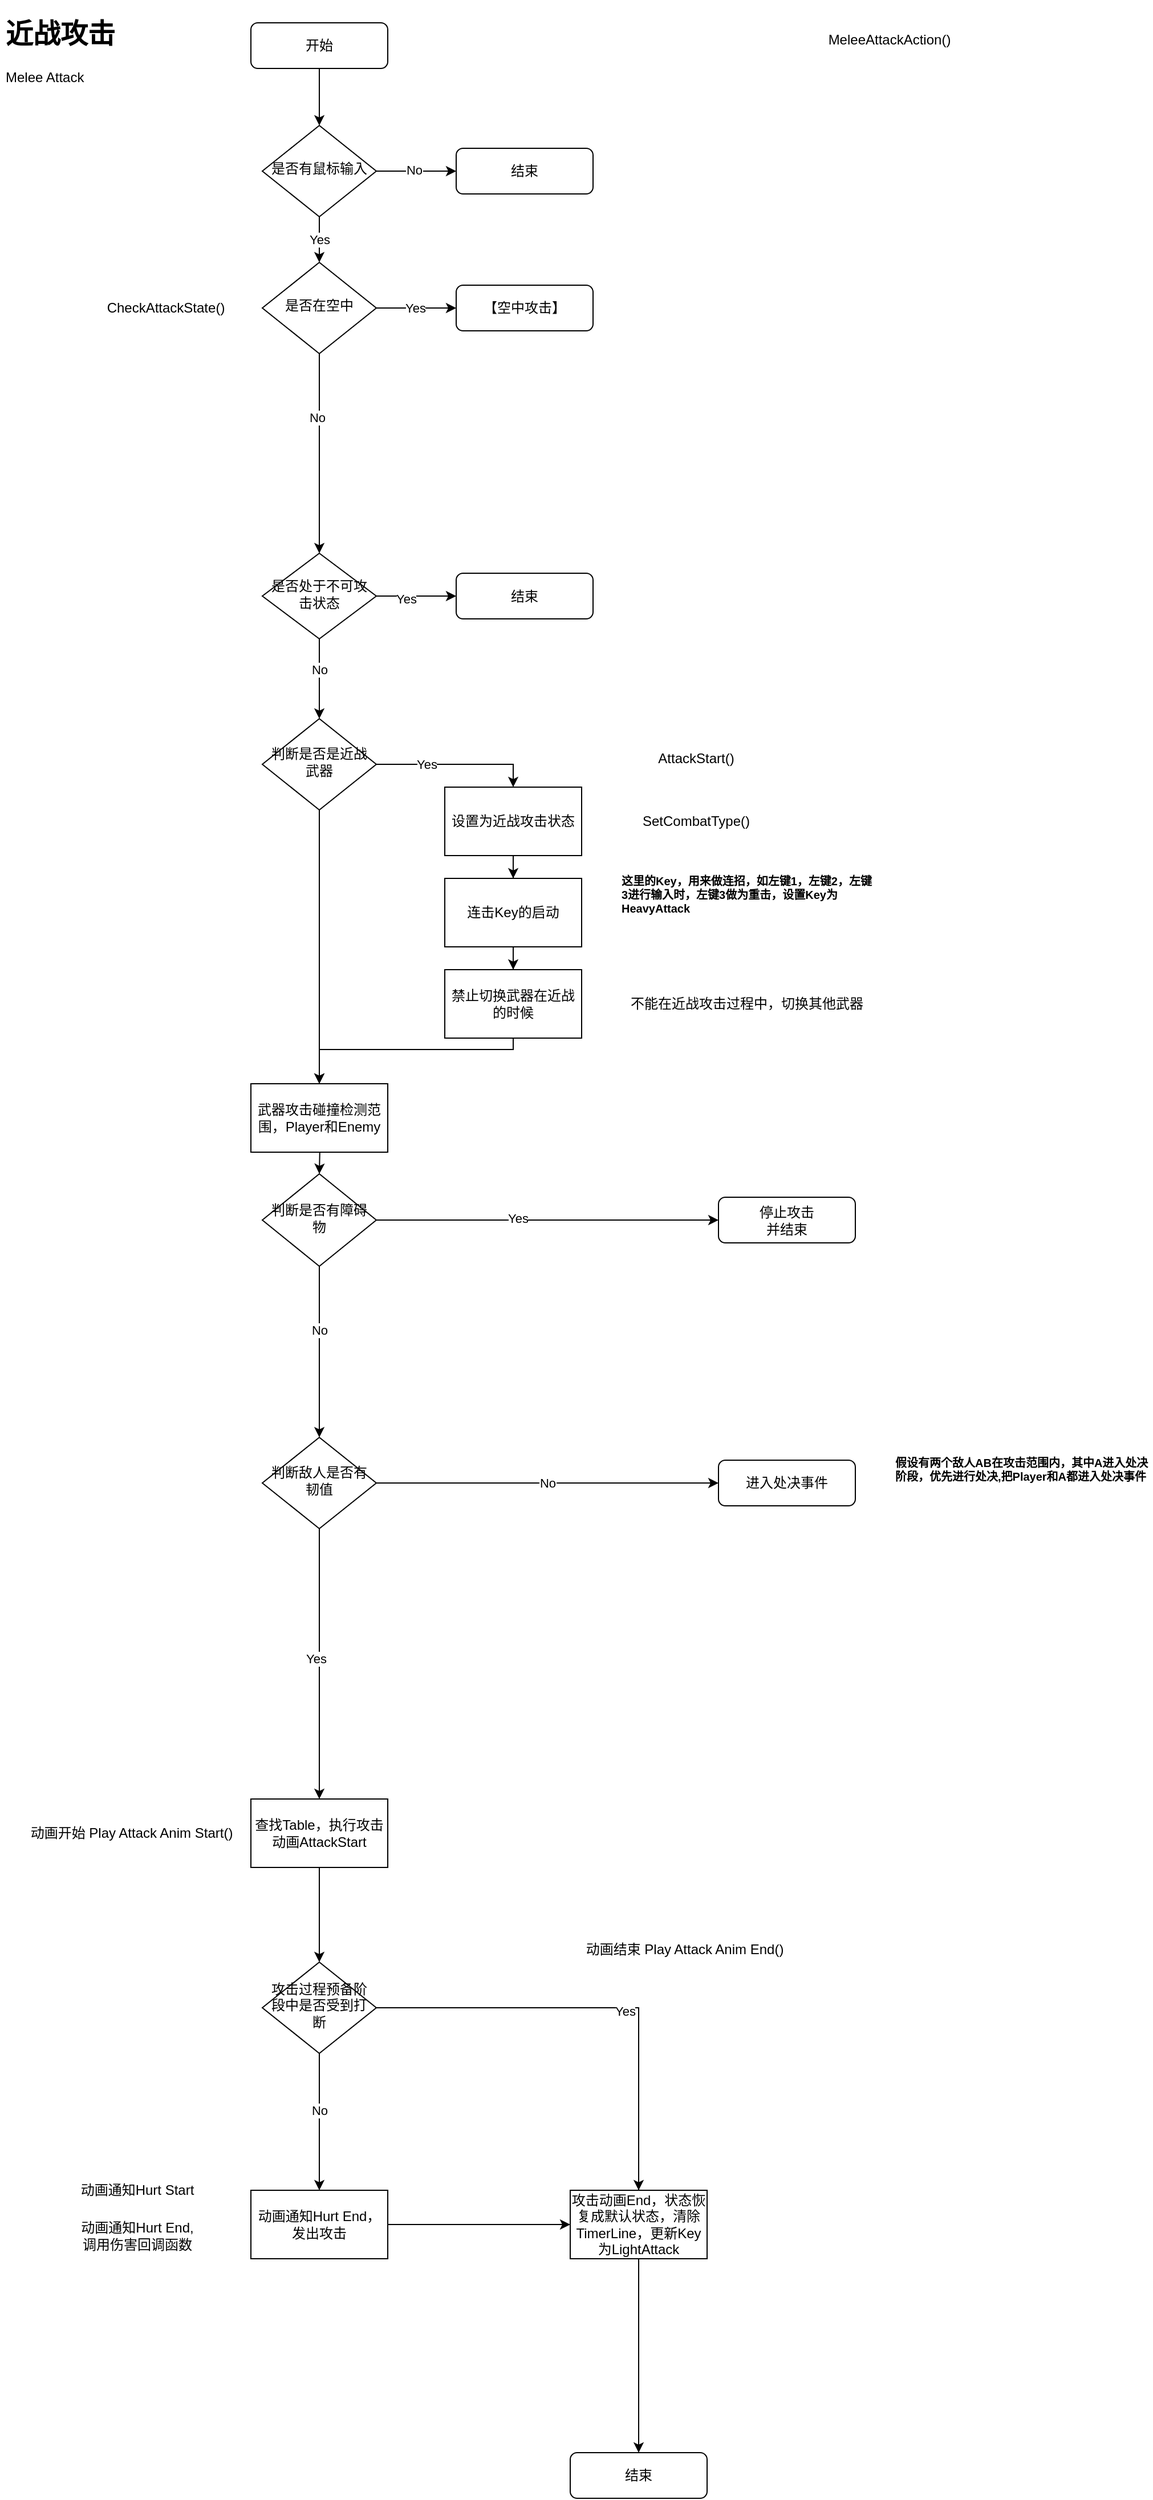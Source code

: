 <mxfile version="21.6.5" type="device">
  <diagram id="C5RBs43oDa-KdzZeNtuy" name="Page-1">
    <mxGraphModel dx="1927" dy="847" grid="1" gridSize="10" guides="1" tooltips="1" connect="1" arrows="1" fold="1" page="1" pageScale="1" pageWidth="827" pageHeight="1169" math="0" shadow="0">
      <root>
        <mxCell id="WIyWlLk6GJQsqaUBKTNV-0" />
        <mxCell id="WIyWlLk6GJQsqaUBKTNV-1" parent="WIyWlLk6GJQsqaUBKTNV-0" />
        <mxCell id="DIgkL6DtAVGHAdRKjhng-122" style="edgeStyle=orthogonalEdgeStyle;rounded=0;orthogonalLoop=1;jettySize=auto;html=1;entryX=0.5;entryY=0;entryDx=0;entryDy=0;" parent="WIyWlLk6GJQsqaUBKTNV-1" source="WIyWlLk6GJQsqaUBKTNV-3" target="WIyWlLk6GJQsqaUBKTNV-6" edge="1">
          <mxGeometry relative="1" as="geometry" />
        </mxCell>
        <mxCell id="WIyWlLk6GJQsqaUBKTNV-3" value="开始" style="rounded=1;whiteSpace=wrap;html=1;fontSize=12;glass=0;strokeWidth=1;shadow=0;" parent="WIyWlLk6GJQsqaUBKTNV-1" vertex="1">
          <mxGeometry x="160" y="80" width="120" height="40" as="geometry" />
        </mxCell>
        <mxCell id="DIgkL6DtAVGHAdRKjhng-118" style="edgeStyle=orthogonalEdgeStyle;rounded=0;orthogonalLoop=1;jettySize=auto;html=1;entryX=0.5;entryY=0;entryDx=0;entryDy=0;" parent="WIyWlLk6GJQsqaUBKTNV-1" source="WIyWlLk6GJQsqaUBKTNV-6" target="WIyWlLk6GJQsqaUBKTNV-10" edge="1">
          <mxGeometry relative="1" as="geometry" />
        </mxCell>
        <mxCell id="DIgkL6DtAVGHAdRKjhng-119" value="Yes" style="edgeLabel;html=1;align=center;verticalAlign=middle;resizable=0;points=[];" parent="DIgkL6DtAVGHAdRKjhng-118" vertex="1" connectable="0">
          <mxGeometry x="-0.036" relative="1" as="geometry">
            <mxPoint as="offset" />
          </mxGeometry>
        </mxCell>
        <mxCell id="DIgkL6DtAVGHAdRKjhng-120" style="edgeStyle=orthogonalEdgeStyle;rounded=0;orthogonalLoop=1;jettySize=auto;html=1;exitX=1;exitY=0.5;exitDx=0;exitDy=0;" parent="WIyWlLk6GJQsqaUBKTNV-1" source="WIyWlLk6GJQsqaUBKTNV-6" target="WIyWlLk6GJQsqaUBKTNV-7" edge="1">
          <mxGeometry relative="1" as="geometry" />
        </mxCell>
        <mxCell id="DIgkL6DtAVGHAdRKjhng-121" value="No" style="edgeLabel;html=1;align=center;verticalAlign=middle;resizable=0;points=[];" parent="DIgkL6DtAVGHAdRKjhng-120" vertex="1" connectable="0">
          <mxGeometry x="-0.056" y="1" relative="1" as="geometry">
            <mxPoint as="offset" />
          </mxGeometry>
        </mxCell>
        <mxCell id="WIyWlLk6GJQsqaUBKTNV-6" value="是否有鼠标输入" style="rhombus;whiteSpace=wrap;html=1;shadow=0;fontFamily=Helvetica;fontSize=12;align=center;strokeWidth=1;spacing=6;spacingTop=-4;" parent="WIyWlLk6GJQsqaUBKTNV-1" vertex="1">
          <mxGeometry x="170" y="170" width="100" height="80" as="geometry" />
        </mxCell>
        <mxCell id="WIyWlLk6GJQsqaUBKTNV-7" value="结束" style="rounded=1;whiteSpace=wrap;html=1;fontSize=12;glass=0;strokeWidth=1;shadow=0;" parent="WIyWlLk6GJQsqaUBKTNV-1" vertex="1">
          <mxGeometry x="340" y="190" width="120" height="40" as="geometry" />
        </mxCell>
        <mxCell id="DIgkL6DtAVGHAdRKjhng-116" style="edgeStyle=orthogonalEdgeStyle;rounded=0;orthogonalLoop=1;jettySize=auto;html=1;" parent="WIyWlLk6GJQsqaUBKTNV-1" source="WIyWlLk6GJQsqaUBKTNV-10" target="WIyWlLk6GJQsqaUBKTNV-12" edge="1">
          <mxGeometry relative="1" as="geometry" />
        </mxCell>
        <mxCell id="DIgkL6DtAVGHAdRKjhng-117" value="Yes" style="edgeLabel;html=1;align=center;verticalAlign=middle;resizable=0;points=[];" parent="DIgkL6DtAVGHAdRKjhng-116" vertex="1" connectable="0">
          <mxGeometry x="-0.04" relative="1" as="geometry">
            <mxPoint as="offset" />
          </mxGeometry>
        </mxCell>
        <mxCell id="WIyWlLk6GJQsqaUBKTNV-10" value="是否在空中" style="rhombus;whiteSpace=wrap;html=1;shadow=0;fontFamily=Helvetica;fontSize=12;align=center;strokeWidth=1;spacing=6;spacingTop=-4;" parent="WIyWlLk6GJQsqaUBKTNV-1" vertex="1">
          <mxGeometry x="170" y="290" width="100" height="80" as="geometry" />
        </mxCell>
        <mxCell id="WIyWlLk6GJQsqaUBKTNV-12" value="【空中攻击】" style="rounded=1;whiteSpace=wrap;html=1;fontSize=12;glass=0;strokeWidth=1;shadow=0;" parent="WIyWlLk6GJQsqaUBKTNV-1" vertex="1">
          <mxGeometry x="340" y="310" width="120" height="40" as="geometry" />
        </mxCell>
        <mxCell id="DIgkL6DtAVGHAdRKjhng-8" style="edgeStyle=orthogonalEdgeStyle;rounded=0;orthogonalLoop=1;jettySize=auto;html=1;exitX=0.5;exitY=1;exitDx=0;exitDy=0;" parent="WIyWlLk6GJQsqaUBKTNV-1" source="WIyWlLk6GJQsqaUBKTNV-10" target="DIgkL6DtAVGHAdRKjhng-3" edge="1">
          <mxGeometry relative="1" as="geometry">
            <mxPoint x="220" y="510" as="sourcePoint" />
          </mxGeometry>
        </mxCell>
        <mxCell id="DIgkL6DtAVGHAdRKjhng-9" value="No" style="edgeLabel;html=1;align=center;verticalAlign=middle;resizable=0;points=[];" parent="DIgkL6DtAVGHAdRKjhng-8" vertex="1" connectable="0">
          <mxGeometry x="-0.363" y="-2" relative="1" as="geometry">
            <mxPoint as="offset" />
          </mxGeometry>
        </mxCell>
        <mxCell id="DIgkL6DtAVGHAdRKjhng-14" style="edgeStyle=orthogonalEdgeStyle;rounded=0;orthogonalLoop=1;jettySize=auto;html=1;exitX=1;exitY=0.5;exitDx=0;exitDy=0;entryX=0;entryY=0.5;entryDx=0;entryDy=0;" parent="WIyWlLk6GJQsqaUBKTNV-1" source="DIgkL6DtAVGHAdRKjhng-3" target="DIgkL6DtAVGHAdRKjhng-15" edge="1">
          <mxGeometry relative="1" as="geometry">
            <mxPoint x="316.76" y="584.32" as="targetPoint" />
            <Array as="points" />
          </mxGeometry>
        </mxCell>
        <mxCell id="DIgkL6DtAVGHAdRKjhng-16" value="Yes" style="edgeLabel;html=1;align=center;verticalAlign=middle;resizable=0;points=[];" parent="DIgkL6DtAVGHAdRKjhng-14" vertex="1" connectable="0">
          <mxGeometry x="-0.274" y="-2" relative="1" as="geometry">
            <mxPoint as="offset" />
          </mxGeometry>
        </mxCell>
        <mxCell id="DIgkL6DtAVGHAdRKjhng-18" style="edgeStyle=orthogonalEdgeStyle;rounded=0;orthogonalLoop=1;jettySize=auto;html=1;entryX=0.5;entryY=0;entryDx=0;entryDy=0;" parent="WIyWlLk6GJQsqaUBKTNV-1" source="DIgkL6DtAVGHAdRKjhng-3" target="DIgkL6DtAVGHAdRKjhng-30" edge="1">
          <mxGeometry relative="1" as="geometry">
            <mxPoint x="220" y="660" as="targetPoint" />
          </mxGeometry>
        </mxCell>
        <mxCell id="DIgkL6DtAVGHAdRKjhng-19" value="No" style="edgeLabel;html=1;align=center;verticalAlign=middle;resizable=0;points=[];" parent="DIgkL6DtAVGHAdRKjhng-18" vertex="1" connectable="0">
          <mxGeometry x="-0.24" relative="1" as="geometry">
            <mxPoint as="offset" />
          </mxGeometry>
        </mxCell>
        <mxCell id="DIgkL6DtAVGHAdRKjhng-3" value="是否处于不可攻击状态" style="rhombus;whiteSpace=wrap;html=1;shadow=0;fontFamily=Helvetica;fontSize=12;align=center;strokeWidth=1;spacing=6;spacingTop=-4;" parent="WIyWlLk6GJQsqaUBKTNV-1" vertex="1">
          <mxGeometry x="170" y="545" width="100" height="75" as="geometry" />
        </mxCell>
        <mxCell id="DIgkL6DtAVGHAdRKjhng-15" value="结束" style="rounded=1;whiteSpace=wrap;html=1;fontSize=12;glass=0;strokeWidth=1;shadow=0;" parent="WIyWlLk6GJQsqaUBKTNV-1" vertex="1">
          <mxGeometry x="340" y="562.5" width="120" height="40" as="geometry" />
        </mxCell>
        <mxCell id="DIgkL6DtAVGHAdRKjhng-21" value="&lt;h1&gt;近战攻击&lt;/h1&gt;&lt;div&gt;Melee Attack&lt;/div&gt;" style="text;html=1;strokeColor=none;fillColor=none;spacing=5;spacingTop=-20;whiteSpace=wrap;overflow=hidden;rounded=0;" parent="WIyWlLk6GJQsqaUBKTNV-1" vertex="1">
          <mxGeometry x="-60" y="70" width="190" height="120" as="geometry" />
        </mxCell>
        <mxCell id="DIgkL6DtAVGHAdRKjhng-126" style="edgeStyle=orthogonalEdgeStyle;rounded=0;orthogonalLoop=1;jettySize=auto;html=1;entryX=0.5;entryY=0;entryDx=0;entryDy=0;" parent="WIyWlLk6GJQsqaUBKTNV-1" source="DIgkL6DtAVGHAdRKjhng-25" target="DIgkL6DtAVGHAdRKjhng-28" edge="1">
          <mxGeometry relative="1" as="geometry" />
        </mxCell>
        <mxCell id="DIgkL6DtAVGHAdRKjhng-25" value="设置为近战攻击状态" style="rounded=0;whiteSpace=wrap;html=1;" parent="WIyWlLk6GJQsqaUBKTNV-1" vertex="1">
          <mxGeometry x="330" y="750" width="120" height="60" as="geometry" />
        </mxCell>
        <mxCell id="DIgkL6DtAVGHAdRKjhng-27" value="&lt;h1 style=&quot;font-size: 10px;&quot;&gt;这里的Key，用来做连招，如左键1，左键2，左键3进行输入时，左键3做为重击，设置Key为HeavyAttack&lt;/h1&gt;" style="text;html=1;strokeColor=none;fillColor=none;spacing=5;spacingTop=-20;whiteSpace=wrap;overflow=hidden;rounded=0;fontSize=10;" parent="WIyWlLk6GJQsqaUBKTNV-1" vertex="1">
          <mxGeometry x="480" y="830" width="230" height="40" as="geometry" />
        </mxCell>
        <mxCell id="DIgkL6DtAVGHAdRKjhng-127" style="edgeStyle=orthogonalEdgeStyle;rounded=0;orthogonalLoop=1;jettySize=auto;html=1;entryX=0.5;entryY=0;entryDx=0;entryDy=0;" parent="WIyWlLk6GJQsqaUBKTNV-1" source="DIgkL6DtAVGHAdRKjhng-28" target="DIgkL6DtAVGHAdRKjhng-38" edge="1">
          <mxGeometry relative="1" as="geometry" />
        </mxCell>
        <mxCell id="DIgkL6DtAVGHAdRKjhng-28" value="连击Key的启动" style="rounded=0;whiteSpace=wrap;html=1;" parent="WIyWlLk6GJQsqaUBKTNV-1" vertex="1">
          <mxGeometry x="330" y="830" width="120" height="60" as="geometry" />
        </mxCell>
        <mxCell id="DIgkL6DtAVGHAdRKjhng-124" style="edgeStyle=orthogonalEdgeStyle;rounded=0;orthogonalLoop=1;jettySize=auto;html=1;entryX=0.5;entryY=0;entryDx=0;entryDy=0;" parent="WIyWlLk6GJQsqaUBKTNV-1" source="DIgkL6DtAVGHAdRKjhng-30" target="DIgkL6DtAVGHAdRKjhng-25" edge="1">
          <mxGeometry relative="1" as="geometry" />
        </mxCell>
        <mxCell id="DIgkL6DtAVGHAdRKjhng-125" value="Yes" style="edgeLabel;html=1;align=center;verticalAlign=middle;resizable=0;points=[];" parent="DIgkL6DtAVGHAdRKjhng-124" vertex="1" connectable="0">
          <mxGeometry x="-0.372" relative="1" as="geometry">
            <mxPoint as="offset" />
          </mxGeometry>
        </mxCell>
        <mxCell id="DIgkL6DtAVGHAdRKjhng-157" style="edgeStyle=orthogonalEdgeStyle;rounded=0;orthogonalLoop=1;jettySize=auto;html=1;entryX=0.5;entryY=0;entryDx=0;entryDy=0;" parent="WIyWlLk6GJQsqaUBKTNV-1" source="DIgkL6DtAVGHAdRKjhng-30" target="DIgkL6DtAVGHAdRKjhng-52" edge="1">
          <mxGeometry relative="1" as="geometry" />
        </mxCell>
        <mxCell id="DIgkL6DtAVGHAdRKjhng-30" value="判断是否是近战武器" style="rhombus;whiteSpace=wrap;html=1;shadow=0;fontFamily=Helvetica;fontSize=12;align=center;strokeWidth=1;spacing=6;spacingTop=-4;" parent="WIyWlLk6GJQsqaUBKTNV-1" vertex="1">
          <mxGeometry x="170" y="690" width="100" height="80" as="geometry" />
        </mxCell>
        <mxCell id="DIgkL6DtAVGHAdRKjhng-38" value="禁止切换武器在近战的时候" style="rounded=0;whiteSpace=wrap;html=1;" parent="WIyWlLk6GJQsqaUBKTNV-1" vertex="1">
          <mxGeometry x="330" y="910" width="120" height="60" as="geometry" />
        </mxCell>
        <mxCell id="DIgkL6DtAVGHAdRKjhng-48" value="No&lt;br&gt;" style="edgeStyle=orthogonalEdgeStyle;rounded=0;orthogonalLoop=1;jettySize=auto;html=1;entryX=0;entryY=0.5;entryDx=0;entryDy=0;exitX=1;exitY=0.5;exitDx=0;exitDy=0;" parent="WIyWlLk6GJQsqaUBKTNV-1" source="DIgkL6DtAVGHAdRKjhng-151" target="DIgkL6DtAVGHAdRKjhng-49" edge="1">
          <mxGeometry relative="1" as="geometry">
            <mxPoint x="360" y="1143" as="targetPoint" />
            <mxPoint x="269.964" y="1550.029" as="sourcePoint" />
          </mxGeometry>
        </mxCell>
        <mxCell id="DIgkL6DtAVGHAdRKjhng-41" value="&lt;h1 style=&quot;font-size: 10px;&quot;&gt;假设有两个敌人AB在攻击范围内，其中A进入处决阶段，优先进行处决,把Player和A都进入处决事件&lt;/h1&gt;" style="text;html=1;strokeColor=none;fillColor=none;spacing=5;spacingTop=-20;whiteSpace=wrap;overflow=hidden;rounded=0;fontSize=10;" parent="WIyWlLk6GJQsqaUBKTNV-1" vertex="1">
          <mxGeometry x="720" y="1340" width="230" height="40" as="geometry" />
        </mxCell>
        <mxCell id="DIgkL6DtAVGHAdRKjhng-49" value="进入处决事件" style="rounded=1;whiteSpace=wrap;html=1;fontSize=12;glass=0;strokeWidth=1;shadow=0;" parent="WIyWlLk6GJQsqaUBKTNV-1" vertex="1">
          <mxGeometry x="570" y="1340" width="120" height="40" as="geometry" />
        </mxCell>
        <mxCell id="DIgkL6DtAVGHAdRKjhng-61" style="edgeStyle=orthogonalEdgeStyle;rounded=0;orthogonalLoop=1;jettySize=auto;html=1;labelBorderColor=none;entryX=0;entryY=0.5;entryDx=0;entryDy=0;" parent="WIyWlLk6GJQsqaUBKTNV-1" source="DIgkL6DtAVGHAdRKjhng-59" target="DIgkL6DtAVGHAdRKjhng-63" edge="1">
          <mxGeometry relative="1" as="geometry">
            <mxPoint x="340" y="1419" as="targetPoint" />
          </mxGeometry>
        </mxCell>
        <mxCell id="DIgkL6DtAVGHAdRKjhng-62" value="Yes" style="edgeLabel;html=1;align=center;verticalAlign=middle;resizable=0;points=[];labelBorderColor=none;" parent="DIgkL6DtAVGHAdRKjhng-61" vertex="1" connectable="0">
          <mxGeometry x="-0.175" y="2" relative="1" as="geometry">
            <mxPoint as="offset" />
          </mxGeometry>
        </mxCell>
        <mxCell id="DIgkL6DtAVGHAdRKjhng-64" style="edgeStyle=orthogonalEdgeStyle;rounded=0;orthogonalLoop=1;jettySize=auto;html=1;exitX=0.5;exitY=1;exitDx=0;exitDy=0;entryX=0.5;entryY=0;entryDx=0;entryDy=0;" parent="WIyWlLk6GJQsqaUBKTNV-1" source="DIgkL6DtAVGHAdRKjhng-151" target="DIgkL6DtAVGHAdRKjhng-135" edge="1">
          <mxGeometry relative="1" as="geometry">
            <mxPoint x="220" y="1633" as="targetPoint" />
            <mxPoint x="220" y="1590" as="sourcePoint" />
          </mxGeometry>
        </mxCell>
        <mxCell id="DIgkL6DtAVGHAdRKjhng-163" value="Yes" style="edgeLabel;html=1;align=center;verticalAlign=middle;resizable=0;points=[];" parent="DIgkL6DtAVGHAdRKjhng-64" vertex="1" connectable="0">
          <mxGeometry x="-0.038" y="-3" relative="1" as="geometry">
            <mxPoint as="offset" />
          </mxGeometry>
        </mxCell>
        <mxCell id="DIgkL6DtAVGHAdRKjhng-159" style="edgeStyle=orthogonalEdgeStyle;rounded=0;orthogonalLoop=1;jettySize=auto;html=1;entryX=0.5;entryY=0;entryDx=0;entryDy=0;" parent="WIyWlLk6GJQsqaUBKTNV-1" source="DIgkL6DtAVGHAdRKjhng-59" target="DIgkL6DtAVGHAdRKjhng-151" edge="1">
          <mxGeometry relative="1" as="geometry">
            <mxPoint x="220" y="1210" as="targetPoint" />
          </mxGeometry>
        </mxCell>
        <mxCell id="DIgkL6DtAVGHAdRKjhng-160" value="No" style="edgeLabel;html=1;align=center;verticalAlign=middle;resizable=0;points=[];" parent="DIgkL6DtAVGHAdRKjhng-159" vertex="1" connectable="0">
          <mxGeometry x="-0.255" relative="1" as="geometry">
            <mxPoint as="offset" />
          </mxGeometry>
        </mxCell>
        <mxCell id="DIgkL6DtAVGHAdRKjhng-59" value="判断是否有障碍物" style="rhombus;whiteSpace=wrap;html=1;shadow=0;fontFamily=Helvetica;fontSize=12;align=center;strokeWidth=1;spacing=6;spacingTop=-4;labelBorderColor=none;" parent="WIyWlLk6GJQsqaUBKTNV-1" vertex="1">
          <mxGeometry x="170" y="1089" width="100" height="81" as="geometry" />
        </mxCell>
        <mxCell id="DIgkL6DtAVGHAdRKjhng-63" value="停止攻击&lt;br&gt;并结束" style="rounded=1;whiteSpace=wrap;html=1;fontSize=12;glass=0;strokeWidth=1;shadow=0;labelBorderColor=none;" parent="WIyWlLk6GJQsqaUBKTNV-1" vertex="1">
          <mxGeometry x="570" y="1109.5" width="120" height="40" as="geometry" />
        </mxCell>
        <mxCell id="DIgkL6DtAVGHAdRKjhng-123" value="不能在近战攻击过程中，切换其他武器" style="text;html=1;strokeColor=none;fillColor=none;align=center;verticalAlign=middle;whiteSpace=wrap;rounded=0;" parent="WIyWlLk6GJQsqaUBKTNV-1" vertex="1">
          <mxGeometry x="480" y="910" width="230" height="60" as="geometry" />
        </mxCell>
        <mxCell id="DIgkL6DtAVGHAdRKjhng-131" value="" style="edgeStyle=orthogonalEdgeStyle;rounded=0;orthogonalLoop=1;jettySize=auto;html=1;entryX=0.5;entryY=0;entryDx=0;entryDy=0;" parent="WIyWlLk6GJQsqaUBKTNV-1" source="DIgkL6DtAVGHAdRKjhng-38" target="DIgkL6DtAVGHAdRKjhng-52" edge="1">
          <mxGeometry relative="1" as="geometry">
            <mxPoint x="390" y="970" as="sourcePoint" />
            <mxPoint x="220" y="1180" as="targetPoint" />
            <Array as="points">
              <mxPoint x="390" y="980" />
            </Array>
          </mxGeometry>
        </mxCell>
        <mxCell id="DIgkL6DtAVGHAdRKjhng-134" value="" style="edgeStyle=orthogonalEdgeStyle;rounded=0;orthogonalLoop=1;jettySize=auto;html=1;" parent="WIyWlLk6GJQsqaUBKTNV-1" target="DIgkL6DtAVGHAdRKjhng-59" edge="1">
          <mxGeometry relative="1" as="geometry">
            <mxPoint x="220" y="1039" as="sourcePoint" />
          </mxGeometry>
        </mxCell>
        <mxCell id="DIgkL6DtAVGHAdRKjhng-52" value="武器攻击碰撞检测范围，Player和Enemy" style="rounded=0;whiteSpace=wrap;html=1;labelBorderColor=none;" parent="WIyWlLk6GJQsqaUBKTNV-1" vertex="1">
          <mxGeometry x="160" y="1010" width="120" height="60" as="geometry" />
        </mxCell>
        <mxCell id="gMsDyKD1PHjhqlxNqjui-1" style="edgeStyle=orthogonalEdgeStyle;rounded=0;orthogonalLoop=1;jettySize=auto;html=1;entryX=0.5;entryY=0;entryDx=0;entryDy=0;" parent="WIyWlLk6GJQsqaUBKTNV-1" source="DIgkL6DtAVGHAdRKjhng-135" target="gMsDyKD1PHjhqlxNqjui-0" edge="1">
          <mxGeometry relative="1" as="geometry" />
        </mxCell>
        <mxCell id="DIgkL6DtAVGHAdRKjhng-135" value="查找Table，执行攻击动画AttackStart" style="rounded=0;whiteSpace=wrap;html=1;" parent="WIyWlLk6GJQsqaUBKTNV-1" vertex="1">
          <mxGeometry x="160" y="1637" width="120" height="60" as="geometry" />
        </mxCell>
        <mxCell id="zpoVEwI_XJeYf_uSFftx-13" style="edgeStyle=orthogonalEdgeStyle;rounded=0;orthogonalLoop=1;jettySize=auto;html=1;entryX=0;entryY=0.5;entryDx=0;entryDy=0;" parent="WIyWlLk6GJQsqaUBKTNV-1" source="DIgkL6DtAVGHAdRKjhng-141" target="gMsDyKD1PHjhqlxNqjui-8" edge="1">
          <mxGeometry relative="1" as="geometry" />
        </mxCell>
        <mxCell id="DIgkL6DtAVGHAdRKjhng-141" value="动画通知Hurt End，发出攻击" style="rounded=0;whiteSpace=wrap;html=1;" parent="WIyWlLk6GJQsqaUBKTNV-1" vertex="1">
          <mxGeometry x="160" y="1980" width="120" height="60" as="geometry" />
        </mxCell>
        <mxCell id="DIgkL6DtAVGHAdRKjhng-151" value="判断敌人是否有韧值" style="rhombus;whiteSpace=wrap;html=1;shadow=0;fontFamily=Helvetica;fontSize=12;align=center;strokeWidth=1;spacing=6;spacingTop=-4;" parent="WIyWlLk6GJQsqaUBKTNV-1" vertex="1">
          <mxGeometry x="170" y="1320" width="100" height="80" as="geometry" />
        </mxCell>
        <mxCell id="gMsDyKD1PHjhqlxNqjui-3" style="edgeStyle=orthogonalEdgeStyle;rounded=0;orthogonalLoop=1;jettySize=auto;html=1;" parent="WIyWlLk6GJQsqaUBKTNV-1" source="gMsDyKD1PHjhqlxNqjui-0" target="DIgkL6DtAVGHAdRKjhng-141" edge="1">
          <mxGeometry relative="1" as="geometry" />
        </mxCell>
        <mxCell id="gMsDyKD1PHjhqlxNqjui-4" value="No" style="edgeLabel;html=1;align=center;verticalAlign=middle;resizable=0;points=[];" parent="gMsDyKD1PHjhqlxNqjui-3" vertex="1" connectable="0">
          <mxGeometry x="-0.176" relative="1" as="geometry">
            <mxPoint as="offset" />
          </mxGeometry>
        </mxCell>
        <mxCell id="gMsDyKD1PHjhqlxNqjui-6" style="edgeStyle=orthogonalEdgeStyle;rounded=0;orthogonalLoop=1;jettySize=auto;html=1;" parent="WIyWlLk6GJQsqaUBKTNV-1" source="gMsDyKD1PHjhqlxNqjui-0" target="gMsDyKD1PHjhqlxNqjui-8" edge="1">
          <mxGeometry relative="1" as="geometry">
            <mxPoint x="440" y="1820" as="targetPoint" />
          </mxGeometry>
        </mxCell>
        <mxCell id="gMsDyKD1PHjhqlxNqjui-7" value="Yes" style="edgeLabel;html=1;align=center;verticalAlign=middle;resizable=0;points=[];" parent="gMsDyKD1PHjhqlxNqjui-6" vertex="1" connectable="0">
          <mxGeometry x="0.116" y="-3" relative="1" as="geometry">
            <mxPoint as="offset" />
          </mxGeometry>
        </mxCell>
        <mxCell id="gMsDyKD1PHjhqlxNqjui-0" value="攻击过程预备阶段中是否受到打断" style="rhombus;whiteSpace=wrap;html=1;shadow=0;fontFamily=Helvetica;fontSize=12;align=center;strokeWidth=1;spacing=6;spacingTop=-4;" parent="WIyWlLk6GJQsqaUBKTNV-1" vertex="1">
          <mxGeometry x="170" y="1780" width="100" height="80" as="geometry" />
        </mxCell>
        <mxCell id="gMsDyKD1PHjhqlxNqjui-10" style="edgeStyle=orthogonalEdgeStyle;rounded=0;orthogonalLoop=1;jettySize=auto;html=1;entryX=0.5;entryY=0;entryDx=0;entryDy=0;" parent="WIyWlLk6GJQsqaUBKTNV-1" source="gMsDyKD1PHjhqlxNqjui-8" target="gMsDyKD1PHjhqlxNqjui-9" edge="1">
          <mxGeometry relative="1" as="geometry">
            <Array as="points">
              <mxPoint x="500" y="1970" />
            </Array>
          </mxGeometry>
        </mxCell>
        <mxCell id="gMsDyKD1PHjhqlxNqjui-8" value="攻击动画End，状态恢复成默认状态，清除TimerLine，更新Key为LightAttack" style="rounded=0;whiteSpace=wrap;html=1;" parent="WIyWlLk6GJQsqaUBKTNV-1" vertex="1">
          <mxGeometry x="440" y="1980" width="120" height="60" as="geometry" />
        </mxCell>
        <mxCell id="gMsDyKD1PHjhqlxNqjui-9" value="结束" style="rounded=1;whiteSpace=wrap;html=1;fontSize=12;glass=0;strokeWidth=1;shadow=0;" parent="WIyWlLk6GJQsqaUBKTNV-1" vertex="1">
          <mxGeometry x="440" y="2210" width="120" height="40" as="geometry" />
        </mxCell>
        <mxCell id="zpoVEwI_XJeYf_uSFftx-1" value="MeleeAttackAction()" style="text;html=1;strokeColor=none;fillColor=none;align=center;verticalAlign=middle;whiteSpace=wrap;rounded=0;" parent="WIyWlLk6GJQsqaUBKTNV-1" vertex="1">
          <mxGeometry x="610" y="80" width="220" height="30" as="geometry" />
        </mxCell>
        <mxCell id="zpoVEwI_XJeYf_uSFftx-2" value="动画通知Hurt Start" style="text;html=1;align=center;verticalAlign=middle;resizable=0;points=[];autosize=1;strokeColor=none;fillColor=none;" parent="WIyWlLk6GJQsqaUBKTNV-1" vertex="1">
          <mxGeometry y="1965" width="120" height="30" as="geometry" />
        </mxCell>
        <mxCell id="zpoVEwI_XJeYf_uSFftx-3" value="动画通知Hurt End,&lt;br&gt;调用伤害回调函数" style="text;html=1;align=center;verticalAlign=middle;resizable=0;points=[];autosize=1;strokeColor=none;fillColor=none;" parent="WIyWlLk6GJQsqaUBKTNV-1" vertex="1">
          <mxGeometry y="2000" width="120" height="40" as="geometry" />
        </mxCell>
        <mxCell id="zpoVEwI_XJeYf_uSFftx-6" value="动画开始 Play Attack Anim Start()" style="text;html=1;align=center;verticalAlign=middle;resizable=0;points=[];autosize=1;strokeColor=none;fillColor=none;" parent="WIyWlLk6GJQsqaUBKTNV-1" vertex="1">
          <mxGeometry x="-45" y="1652" width="200" height="30" as="geometry" />
        </mxCell>
        <mxCell id="zpoVEwI_XJeYf_uSFftx-7" value="CheckAttackState()" style="text;html=1;align=center;verticalAlign=middle;resizable=0;points=[];autosize=1;strokeColor=none;fillColor=none;" parent="WIyWlLk6GJQsqaUBKTNV-1" vertex="1">
          <mxGeometry x="20" y="315" width="130" height="30" as="geometry" />
        </mxCell>
        <mxCell id="zpoVEwI_XJeYf_uSFftx-8" value="SetCombatType()" style="text;html=1;align=center;verticalAlign=middle;resizable=0;points=[];autosize=1;strokeColor=none;fillColor=none;" parent="WIyWlLk6GJQsqaUBKTNV-1" vertex="1">
          <mxGeometry x="490" y="765" width="120" height="30" as="geometry" />
        </mxCell>
        <mxCell id="zpoVEwI_XJeYf_uSFftx-9" value="AttackStart()" style="text;html=1;align=center;verticalAlign=middle;resizable=0;points=[];autosize=1;strokeColor=none;fillColor=none;" parent="WIyWlLk6GJQsqaUBKTNV-1" vertex="1">
          <mxGeometry x="505" y="710" width="90" height="30" as="geometry" />
        </mxCell>
        <mxCell id="zpoVEwI_XJeYf_uSFftx-11" value="动画结束 Play Attack Anim End()" style="text;html=1;align=center;verticalAlign=middle;resizable=0;points=[];autosize=1;strokeColor=none;fillColor=none;" parent="WIyWlLk6GJQsqaUBKTNV-1" vertex="1">
          <mxGeometry x="440" y="1754" width="200" height="30" as="geometry" />
        </mxCell>
      </root>
    </mxGraphModel>
  </diagram>
</mxfile>
